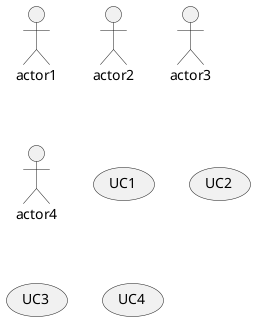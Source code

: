 {
  "sha1": "mwpyx7e7uebpmoyz0qsld88clgnoz8p",
  "insertion": {
    "when": "2024-06-03T18:59:35.826Z",
    "user": "plantuml@gmail.com"
  }
}
@startuml
skinparam layout neato
:actor1:
:actor2:
:actor3:
:actor4:
(UC1)
(UC2)
(UC3)
(UC4)
@enduml
